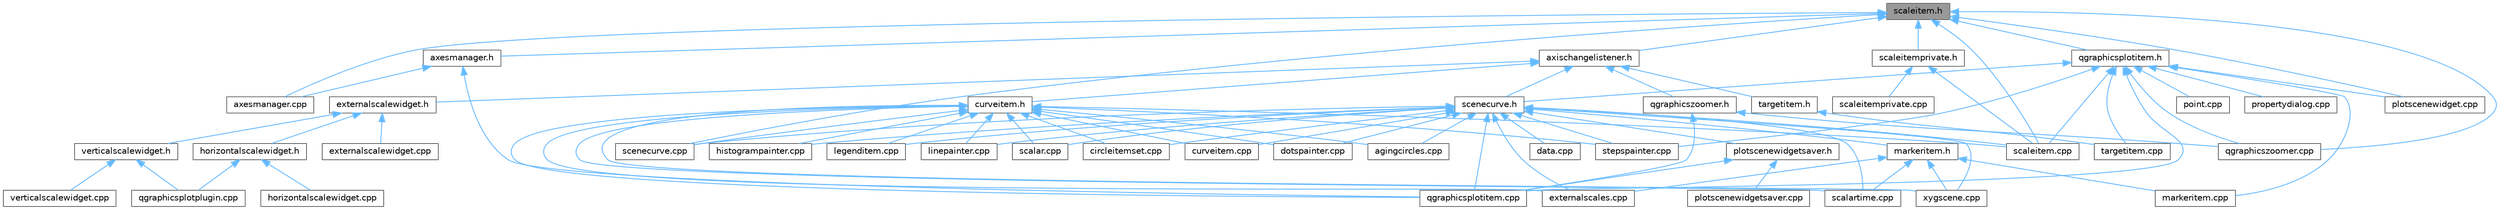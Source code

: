 digraph "scaleitem.h"
{
 // LATEX_PDF_SIZE
  bgcolor="transparent";
  edge [fontname=Helvetica,fontsize=10,labelfontname=Helvetica,labelfontsize=10];
  node [fontname=Helvetica,fontsize=10,shape=box,height=0.2,width=0.4];
  Node1 [label="scaleitem.h",height=0.2,width=0.4,color="gray40", fillcolor="grey60", style="filled", fontcolor="black",tooltip=" "];
  Node1 -> Node2 [dir="back",color="steelblue1",style="solid"];
  Node2 [label="axesmanager.cpp",height=0.2,width=0.4,color="grey40", fillcolor="white", style="filled",URL="$axesmanager_8cpp.html",tooltip=" "];
  Node1 -> Node3 [dir="back",color="steelblue1",style="solid"];
  Node3 [label="axesmanager.h",height=0.2,width=0.4,color="grey40", fillcolor="white", style="filled",URL="$axesmanager_8h.html",tooltip=" "];
  Node3 -> Node2 [dir="back",color="steelblue1",style="solid"];
  Node3 -> Node4 [dir="back",color="steelblue1",style="solid"];
  Node4 [label="qgraphicsplotitem.cpp",height=0.2,width=0.4,color="grey40", fillcolor="white", style="filled",URL="$qgraphicsplotitem_8cpp.html",tooltip=" "];
  Node1 -> Node5 [dir="back",color="steelblue1",style="solid"];
  Node5 [label="axischangelistener.h",height=0.2,width=0.4,color="grey40", fillcolor="white", style="filled",URL="$axischangelistener_8h.html",tooltip=" "];
  Node5 -> Node6 [dir="back",color="steelblue1",style="solid"];
  Node6 [label="curveitem.h",height=0.2,width=0.4,color="grey40", fillcolor="white", style="filled",URL="$curveitem_8h.html",tooltip=" "];
  Node6 -> Node7 [dir="back",color="steelblue1",style="solid"];
  Node7 [label="agingcircles.cpp",height=0.2,width=0.4,color="grey40", fillcolor="white", style="filled",URL="$agingcircles_8cpp.html",tooltip=" "];
  Node6 -> Node8 [dir="back",color="steelblue1",style="solid"];
  Node8 [label="circleitemset.cpp",height=0.2,width=0.4,color="grey40", fillcolor="white", style="filled",URL="$circleitemset_8cpp.html",tooltip=" "];
  Node6 -> Node9 [dir="back",color="steelblue1",style="solid"];
  Node9 [label="curveitem.cpp",height=0.2,width=0.4,color="grey40", fillcolor="white", style="filled",URL="$curveitem_8cpp.html",tooltip=" "];
  Node6 -> Node10 [dir="back",color="steelblue1",style="solid"];
  Node10 [label="dotspainter.cpp",height=0.2,width=0.4,color="grey40", fillcolor="white", style="filled",URL="$dotspainter_8cpp.html",tooltip=" "];
  Node6 -> Node11 [dir="back",color="steelblue1",style="solid"];
  Node11 [label="externalscales.cpp",height=0.2,width=0.4,color="grey40", fillcolor="white", style="filled",URL="$externalscales_8cpp.html",tooltip=" "];
  Node6 -> Node12 [dir="back",color="steelblue1",style="solid"];
  Node12 [label="histogrampainter.cpp",height=0.2,width=0.4,color="grey40", fillcolor="white", style="filled",URL="$histogrampainter_8cpp.html",tooltip=" "];
  Node6 -> Node13 [dir="back",color="steelblue1",style="solid"];
  Node13 [label="legenditem.cpp",height=0.2,width=0.4,color="grey40", fillcolor="white", style="filled",URL="$legenditem_8cpp.html",tooltip=" "];
  Node6 -> Node14 [dir="back",color="steelblue1",style="solid"];
  Node14 [label="linepainter.cpp",height=0.2,width=0.4,color="grey40", fillcolor="white", style="filled",URL="$linepainter_8cpp.html",tooltip=" "];
  Node6 -> Node4 [dir="back",color="steelblue1",style="solid"];
  Node6 -> Node15 [dir="back",color="steelblue1",style="solid"];
  Node15 [label="scalar.cpp",height=0.2,width=0.4,color="grey40", fillcolor="white", style="filled",URL="$scalar_8cpp.html",tooltip=" "];
  Node6 -> Node16 [dir="back",color="steelblue1",style="solid"];
  Node16 [label="scalartime.cpp",height=0.2,width=0.4,color="grey40", fillcolor="white", style="filled",URL="$scalartime_8cpp.html",tooltip=" "];
  Node6 -> Node17 [dir="back",color="steelblue1",style="solid"];
  Node17 [label="scaleitem.cpp",height=0.2,width=0.4,color="grey40", fillcolor="white", style="filled",URL="$scaleitem_8cpp.html",tooltip=" "];
  Node6 -> Node18 [dir="back",color="steelblue1",style="solid"];
  Node18 [label="scenecurve.cpp",height=0.2,width=0.4,color="grey40", fillcolor="white", style="filled",URL="$scenecurve_8cpp.html",tooltip=" "];
  Node6 -> Node19 [dir="back",color="steelblue1",style="solid"];
  Node19 [label="stepspainter.cpp",height=0.2,width=0.4,color="grey40", fillcolor="white", style="filled",URL="$stepspainter_8cpp.html",tooltip=" "];
  Node6 -> Node20 [dir="back",color="steelblue1",style="solid"];
  Node20 [label="xygscene.cpp",height=0.2,width=0.4,color="grey40", fillcolor="white", style="filled",URL="$xygscene_8cpp.html",tooltip=" "];
  Node5 -> Node21 [dir="back",color="steelblue1",style="solid"];
  Node21 [label="externalscalewidget.h",height=0.2,width=0.4,color="grey40", fillcolor="white", style="filled",URL="$externalscalewidget_8h.html",tooltip=" "];
  Node21 -> Node22 [dir="back",color="steelblue1",style="solid"];
  Node22 [label="externalscalewidget.cpp",height=0.2,width=0.4,color="grey40", fillcolor="white", style="filled",URL="$externalscalewidget_8cpp.html",tooltip=" "];
  Node21 -> Node23 [dir="back",color="steelblue1",style="solid"];
  Node23 [label="horizontalscalewidget.h",height=0.2,width=0.4,color="grey40", fillcolor="white", style="filled",URL="$horizontalscalewidget_8h.html",tooltip=" "];
  Node23 -> Node24 [dir="back",color="steelblue1",style="solid"];
  Node24 [label="horizontalscalewidget.cpp",height=0.2,width=0.4,color="grey40", fillcolor="white", style="filled",URL="$horizontalscalewidget_8cpp.html",tooltip=" "];
  Node23 -> Node25 [dir="back",color="steelblue1",style="solid"];
  Node25 [label="qgraphicsplotplugin.cpp",height=0.2,width=0.4,color="grey40", fillcolor="white", style="filled",URL="$qgraphicsplotplugin_8cpp.html",tooltip=" "];
  Node21 -> Node26 [dir="back",color="steelblue1",style="solid"];
  Node26 [label="verticalscalewidget.h",height=0.2,width=0.4,color="grey40", fillcolor="white", style="filled",URL="$verticalscalewidget_8h.html",tooltip=" "];
  Node26 -> Node25 [dir="back",color="steelblue1",style="solid"];
  Node26 -> Node27 [dir="back",color="steelblue1",style="solid"];
  Node27 [label="verticalscalewidget.cpp",height=0.2,width=0.4,color="grey40", fillcolor="white", style="filled",URL="$verticalscalewidget_8cpp.html",tooltip=" "];
  Node5 -> Node28 [dir="back",color="steelblue1",style="solid"];
  Node28 [label="qgraphicszoomer.h",height=0.2,width=0.4,color="grey40", fillcolor="white", style="filled",URL="$qgraphicszoomer_8h.html",tooltip=" "];
  Node28 -> Node4 [dir="back",color="steelblue1",style="solid"];
  Node28 -> Node29 [dir="back",color="steelblue1",style="solid"];
  Node29 [label="qgraphicszoomer.cpp",height=0.2,width=0.4,color="grey40", fillcolor="white", style="filled",URL="$qgraphicszoomer_8cpp.html",tooltip=" "];
  Node5 -> Node30 [dir="back",color="steelblue1",style="solid"];
  Node30 [label="scenecurve.h",height=0.2,width=0.4,color="grey40", fillcolor="white", style="filled",URL="$scenecurve_8h.html",tooltip=" "];
  Node30 -> Node7 [dir="back",color="steelblue1",style="solid"];
  Node30 -> Node8 [dir="back",color="steelblue1",style="solid"];
  Node30 -> Node9 [dir="back",color="steelblue1",style="solid"];
  Node30 -> Node31 [dir="back",color="steelblue1",style="solid"];
  Node31 [label="data.cpp",height=0.2,width=0.4,color="grey40", fillcolor="white", style="filled",URL="$data_8cpp.html",tooltip=" "];
  Node30 -> Node10 [dir="back",color="steelblue1",style="solid"];
  Node30 -> Node11 [dir="back",color="steelblue1",style="solid"];
  Node30 -> Node12 [dir="back",color="steelblue1",style="solid"];
  Node30 -> Node13 [dir="back",color="steelblue1",style="solid"];
  Node30 -> Node14 [dir="back",color="steelblue1",style="solid"];
  Node30 -> Node32 [dir="back",color="steelblue1",style="solid"];
  Node32 [label="markeritem.h",height=0.2,width=0.4,color="grey40", fillcolor="white", style="filled",URL="$markeritem_8h.html",tooltip=" "];
  Node32 -> Node11 [dir="back",color="steelblue1",style="solid"];
  Node32 -> Node33 [dir="back",color="steelblue1",style="solid"];
  Node33 [label="markeritem.cpp",height=0.2,width=0.4,color="grey40", fillcolor="white", style="filled",URL="$markeritem_8cpp.html",tooltip=" "];
  Node32 -> Node16 [dir="back",color="steelblue1",style="solid"];
  Node32 -> Node20 [dir="back",color="steelblue1",style="solid"];
  Node30 -> Node34 [dir="back",color="steelblue1",style="solid"];
  Node34 [label="plotscenewidgetsaver.h",height=0.2,width=0.4,color="grey40", fillcolor="white", style="filled",URL="$plotscenewidgetsaver_8h.html",tooltip=" "];
  Node34 -> Node35 [dir="back",color="steelblue1",style="solid"];
  Node35 [label="plotscenewidgetsaver.cpp",height=0.2,width=0.4,color="grey40", fillcolor="white", style="filled",URL="$plotscenewidgetsaver_8cpp.html",tooltip=" "];
  Node34 -> Node4 [dir="back",color="steelblue1",style="solid"];
  Node30 -> Node4 [dir="back",color="steelblue1",style="solid"];
  Node30 -> Node15 [dir="back",color="steelblue1",style="solid"];
  Node30 -> Node16 [dir="back",color="steelblue1",style="solid"];
  Node30 -> Node17 [dir="back",color="steelblue1",style="solid"];
  Node30 -> Node18 [dir="back",color="steelblue1",style="solid"];
  Node30 -> Node19 [dir="back",color="steelblue1",style="solid"];
  Node30 -> Node20 [dir="back",color="steelblue1",style="solid"];
  Node5 -> Node36 [dir="back",color="steelblue1",style="solid"];
  Node36 [label="targetitem.h",height=0.2,width=0.4,color="grey40", fillcolor="white", style="filled",URL="$targetitem_8h.html",tooltip=" "];
  Node36 -> Node37 [dir="back",color="steelblue1",style="solid"];
  Node37 [label="targetitem.cpp",height=0.2,width=0.4,color="grey40", fillcolor="white", style="filled",URL="$targetitem_8cpp.html",tooltip=" "];
  Node1 -> Node38 [dir="back",color="steelblue1",style="solid"];
  Node38 [label="plotscenewidget.cpp",height=0.2,width=0.4,color="grey40", fillcolor="white", style="filled",URL="$plotscenewidget_8cpp.html",tooltip=" "];
  Node1 -> Node39 [dir="back",color="steelblue1",style="solid"];
  Node39 [label="qgraphicsplotitem.h",height=0.2,width=0.4,color="grey40", fillcolor="white", style="filled",URL="$qgraphicsplotitem_8h.html",tooltip=" "];
  Node39 -> Node33 [dir="back",color="steelblue1",style="solid"];
  Node39 -> Node38 [dir="back",color="steelblue1",style="solid"];
  Node39 -> Node40 [dir="back",color="steelblue1",style="solid"];
  Node40 [label="point.cpp",height=0.2,width=0.4,color="grey40", fillcolor="white", style="filled",URL="$point_8cpp.html",tooltip=" "];
  Node39 -> Node41 [dir="back",color="steelblue1",style="solid"];
  Node41 [label="propertydialog.cpp",height=0.2,width=0.4,color="grey40", fillcolor="white", style="filled",URL="$propertydialog_8cpp.html",tooltip=" "];
  Node39 -> Node4 [dir="back",color="steelblue1",style="solid"];
  Node39 -> Node29 [dir="back",color="steelblue1",style="solid"];
  Node39 -> Node17 [dir="back",color="steelblue1",style="solid"];
  Node39 -> Node30 [dir="back",color="steelblue1",style="solid"];
  Node39 -> Node19 [dir="back",color="steelblue1",style="solid"];
  Node39 -> Node37 [dir="back",color="steelblue1",style="solid"];
  Node1 -> Node29 [dir="back",color="steelblue1",style="solid"];
  Node1 -> Node17 [dir="back",color="steelblue1",style="solid"];
  Node1 -> Node42 [dir="back",color="steelblue1",style="solid"];
  Node42 [label="scaleitemprivate.h",height=0.2,width=0.4,color="grey40", fillcolor="white", style="filled",URL="$scaleitemprivate_8h.html",tooltip=" "];
  Node42 -> Node17 [dir="back",color="steelblue1",style="solid"];
  Node42 -> Node43 [dir="back",color="steelblue1",style="solid"];
  Node43 [label="scaleitemprivate.cpp",height=0.2,width=0.4,color="grey40", fillcolor="white", style="filled",URL="$scaleitemprivate_8cpp.html",tooltip=" "];
  Node1 -> Node18 [dir="back",color="steelblue1",style="solid"];
}
